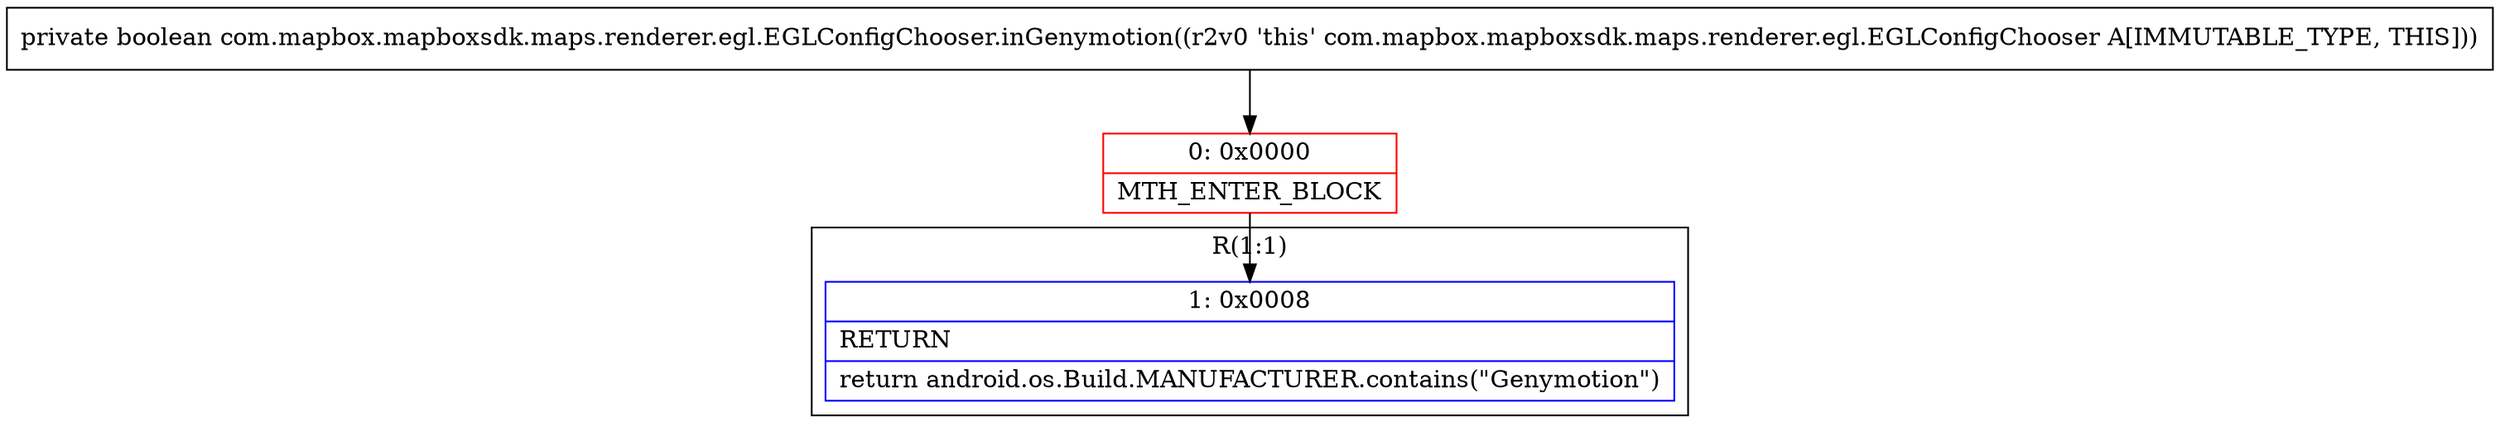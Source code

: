 digraph "CFG forcom.mapbox.mapboxsdk.maps.renderer.egl.EGLConfigChooser.inGenymotion()Z" {
subgraph cluster_Region_761121790 {
label = "R(1:1)";
node [shape=record,color=blue];
Node_1 [shape=record,label="{1\:\ 0x0008|RETURN\l|return android.os.Build.MANUFACTURER.contains(\"Genymotion\")\l}"];
}
Node_0 [shape=record,color=red,label="{0\:\ 0x0000|MTH_ENTER_BLOCK\l}"];
MethodNode[shape=record,label="{private boolean com.mapbox.mapboxsdk.maps.renderer.egl.EGLConfigChooser.inGenymotion((r2v0 'this' com.mapbox.mapboxsdk.maps.renderer.egl.EGLConfigChooser A[IMMUTABLE_TYPE, THIS])) }"];
MethodNode -> Node_0;
Node_0 -> Node_1;
}

